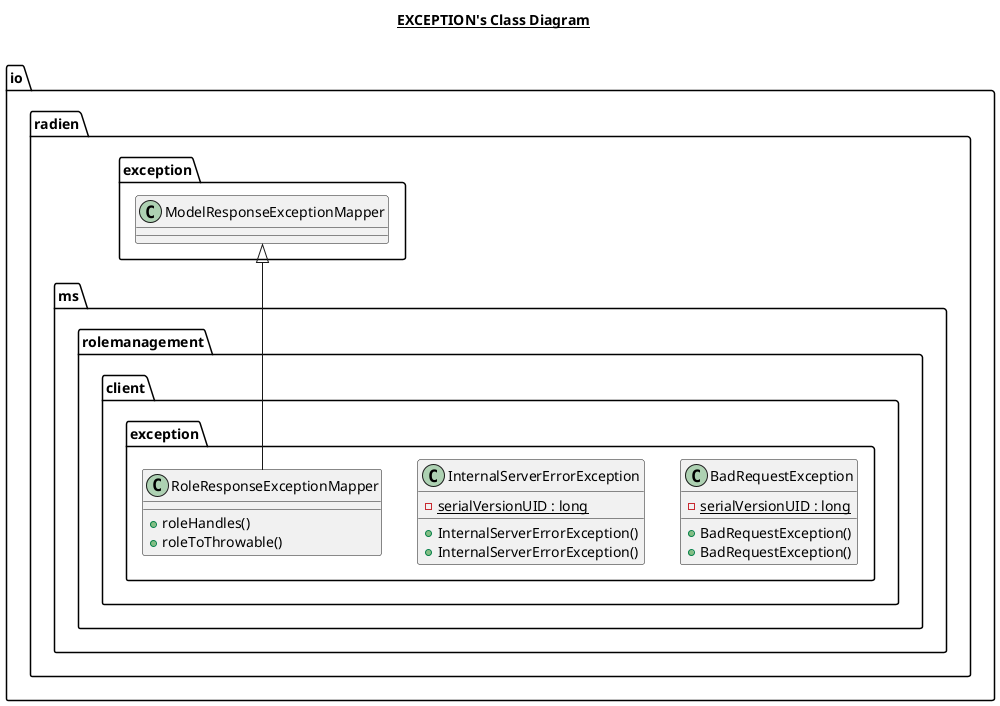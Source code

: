 @startuml

title __EXCEPTION's Class Diagram__\n

  namespace io.radien.ms.rolemanagement.client.exception {
    class io.radien.ms.rolemanagement.client.exception.BadRequestException {
        {static} - serialVersionUID : long
        + BadRequestException()
        + BadRequestException()
    }
  }
  

  namespace io.radien.ms.rolemanagement.client.exception {
    class io.radien.ms.rolemanagement.client.exception.InternalServerErrorException {
        {static} - serialVersionUID : long
        + InternalServerErrorException()
        + InternalServerErrorException()
    }
  }
  

  namespace io.radien.ms.rolemanagement.client.exception {
    class io.radien.ms.rolemanagement.client.exception.RoleResponseExceptionMapper {
        + roleHandles()
        + roleToThrowable()
    }
  }
  

  io.radien.ms.rolemanagement.client.exception.RoleResponseExceptionMapper -up-|> io.radien.exception.ModelResponseExceptionMapper







@enduml
